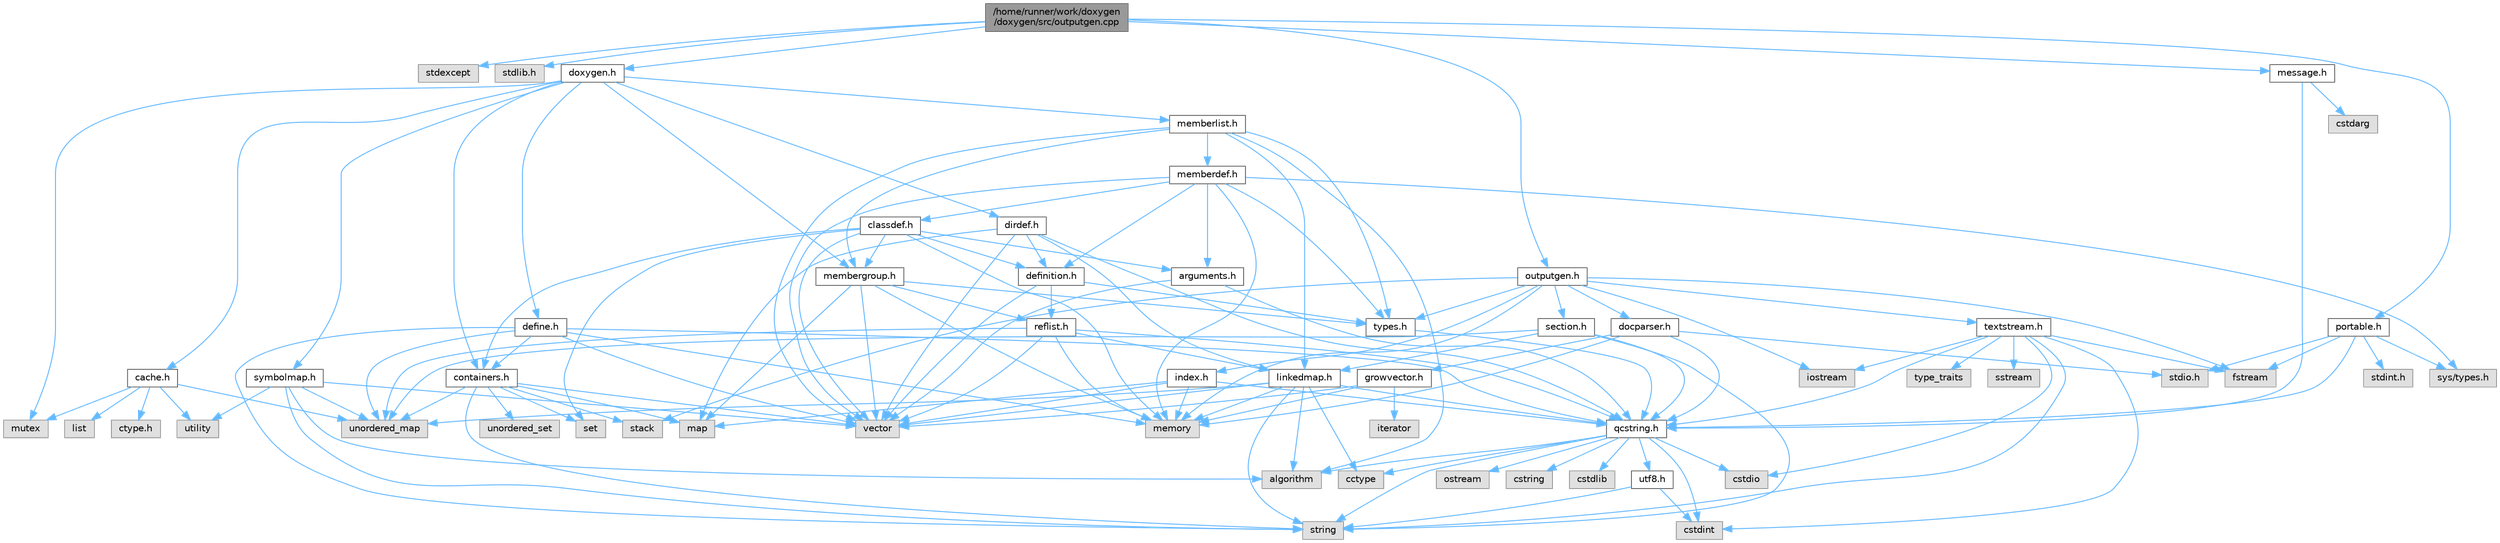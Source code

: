digraph "/home/runner/work/doxygen/doxygen/src/outputgen.cpp"
{
 // INTERACTIVE_SVG=YES
 // LATEX_PDF_SIZE
  bgcolor="transparent";
  edge [fontname=Helvetica,fontsize=10,labelfontname=Helvetica,labelfontsize=10];
  node [fontname=Helvetica,fontsize=10,shape=box,height=0.2,width=0.4];
  Node1 [id="Node000001",label="/home/runner/work/doxygen\l/doxygen/src/outputgen.cpp",height=0.2,width=0.4,color="gray40", fillcolor="grey60", style="filled", fontcolor="black"];
  Node1 -> Node2 [id="edge1_Node000001_Node000002",color="steelblue1",style="solid"];
  Node2 [id="Node000002",label="stdexcept",height=0.2,width=0.4,color="grey60", fillcolor="#E0E0E0", style="filled"];
  Node1 -> Node3 [id="edge2_Node000001_Node000003",color="steelblue1",style="solid"];
  Node3 [id="Node000003",label="stdlib.h",height=0.2,width=0.4,color="grey60", fillcolor="#E0E0E0", style="filled"];
  Node1 -> Node4 [id="edge3_Node000001_Node000004",color="steelblue1",style="solid"];
  Node4 [id="Node000004",label="doxygen.h",height=0.2,width=0.4,color="grey40", fillcolor="white", style="filled",URL="$d1/da1/doxygen_8h.html",tooltip=" "];
  Node4 -> Node5 [id="edge4_Node000004_Node000005",color="steelblue1",style="solid"];
  Node5 [id="Node000005",label="mutex",height=0.2,width=0.4,color="grey60", fillcolor="#E0E0E0", style="filled"];
  Node4 -> Node6 [id="edge5_Node000004_Node000006",color="steelblue1",style="solid"];
  Node6 [id="Node000006",label="containers.h",height=0.2,width=0.4,color="grey40", fillcolor="white", style="filled",URL="$d5/d75/containers_8h.html",tooltip=" "];
  Node6 -> Node7 [id="edge6_Node000006_Node000007",color="steelblue1",style="solid"];
  Node7 [id="Node000007",label="vector",height=0.2,width=0.4,color="grey60", fillcolor="#E0E0E0", style="filled"];
  Node6 -> Node8 [id="edge7_Node000006_Node000008",color="steelblue1",style="solid"];
  Node8 [id="Node000008",label="string",height=0.2,width=0.4,color="grey60", fillcolor="#E0E0E0", style="filled"];
  Node6 -> Node9 [id="edge8_Node000006_Node000009",color="steelblue1",style="solid"];
  Node9 [id="Node000009",label="set",height=0.2,width=0.4,color="grey60", fillcolor="#E0E0E0", style="filled"];
  Node6 -> Node10 [id="edge9_Node000006_Node000010",color="steelblue1",style="solid"];
  Node10 [id="Node000010",label="map",height=0.2,width=0.4,color="grey60", fillcolor="#E0E0E0", style="filled"];
  Node6 -> Node11 [id="edge10_Node000006_Node000011",color="steelblue1",style="solid"];
  Node11 [id="Node000011",label="unordered_set",height=0.2,width=0.4,color="grey60", fillcolor="#E0E0E0", style="filled"];
  Node6 -> Node12 [id="edge11_Node000006_Node000012",color="steelblue1",style="solid"];
  Node12 [id="Node000012",label="unordered_map",height=0.2,width=0.4,color="grey60", fillcolor="#E0E0E0", style="filled"];
  Node6 -> Node13 [id="edge12_Node000006_Node000013",color="steelblue1",style="solid"];
  Node13 [id="Node000013",label="stack",height=0.2,width=0.4,color="grey60", fillcolor="#E0E0E0", style="filled"];
  Node4 -> Node14 [id="edge13_Node000004_Node000014",color="steelblue1",style="solid"];
  Node14 [id="Node000014",label="membergroup.h",height=0.2,width=0.4,color="grey40", fillcolor="white", style="filled",URL="$d9/d11/membergroup_8h.html",tooltip=" "];
  Node14 -> Node7 [id="edge14_Node000014_Node000007",color="steelblue1",style="solid"];
  Node14 -> Node10 [id="edge15_Node000014_Node000010",color="steelblue1",style="solid"];
  Node14 -> Node15 [id="edge16_Node000014_Node000015",color="steelblue1",style="solid"];
  Node15 [id="Node000015",label="memory",height=0.2,width=0.4,color="grey60", fillcolor="#E0E0E0", style="filled"];
  Node14 -> Node16 [id="edge17_Node000014_Node000016",color="steelblue1",style="solid"];
  Node16 [id="Node000016",label="types.h",height=0.2,width=0.4,color="grey40", fillcolor="white", style="filled",URL="$d9/d49/types_8h.html",tooltip="This file contains a number of basic enums and types."];
  Node16 -> Node17 [id="edge18_Node000016_Node000017",color="steelblue1",style="solid"];
  Node17 [id="Node000017",label="qcstring.h",height=0.2,width=0.4,color="grey40", fillcolor="white", style="filled",URL="$d7/d5c/qcstring_8h.html",tooltip=" "];
  Node17 -> Node8 [id="edge19_Node000017_Node000008",color="steelblue1",style="solid"];
  Node17 -> Node18 [id="edge20_Node000017_Node000018",color="steelblue1",style="solid"];
  Node18 [id="Node000018",label="algorithm",height=0.2,width=0.4,color="grey60", fillcolor="#E0E0E0", style="filled"];
  Node17 -> Node19 [id="edge21_Node000017_Node000019",color="steelblue1",style="solid"];
  Node19 [id="Node000019",label="cctype",height=0.2,width=0.4,color="grey60", fillcolor="#E0E0E0", style="filled"];
  Node17 -> Node20 [id="edge22_Node000017_Node000020",color="steelblue1",style="solid"];
  Node20 [id="Node000020",label="cstring",height=0.2,width=0.4,color="grey60", fillcolor="#E0E0E0", style="filled"];
  Node17 -> Node21 [id="edge23_Node000017_Node000021",color="steelblue1",style="solid"];
  Node21 [id="Node000021",label="cstdio",height=0.2,width=0.4,color="grey60", fillcolor="#E0E0E0", style="filled"];
  Node17 -> Node22 [id="edge24_Node000017_Node000022",color="steelblue1",style="solid"];
  Node22 [id="Node000022",label="cstdlib",height=0.2,width=0.4,color="grey60", fillcolor="#E0E0E0", style="filled"];
  Node17 -> Node23 [id="edge25_Node000017_Node000023",color="steelblue1",style="solid"];
  Node23 [id="Node000023",label="cstdint",height=0.2,width=0.4,color="grey60", fillcolor="#E0E0E0", style="filled"];
  Node17 -> Node24 [id="edge26_Node000017_Node000024",color="steelblue1",style="solid"];
  Node24 [id="Node000024",label="ostream",height=0.2,width=0.4,color="grey60", fillcolor="#E0E0E0", style="filled"];
  Node17 -> Node25 [id="edge27_Node000017_Node000025",color="steelblue1",style="solid"];
  Node25 [id="Node000025",label="utf8.h",height=0.2,width=0.4,color="grey40", fillcolor="white", style="filled",URL="$db/d7c/utf8_8h.html",tooltip="Various UTF8 related helper functions."];
  Node25 -> Node23 [id="edge28_Node000025_Node000023",color="steelblue1",style="solid"];
  Node25 -> Node8 [id="edge29_Node000025_Node000008",color="steelblue1",style="solid"];
  Node14 -> Node26 [id="edge30_Node000014_Node000026",color="steelblue1",style="solid"];
  Node26 [id="Node000026",label="reflist.h",height=0.2,width=0.4,color="grey40", fillcolor="white", style="filled",URL="$d1/d02/reflist_8h.html",tooltip=" "];
  Node26 -> Node7 [id="edge31_Node000026_Node000007",color="steelblue1",style="solid"];
  Node26 -> Node12 [id="edge32_Node000026_Node000012",color="steelblue1",style="solid"];
  Node26 -> Node15 [id="edge33_Node000026_Node000015",color="steelblue1",style="solid"];
  Node26 -> Node17 [id="edge34_Node000026_Node000017",color="steelblue1",style="solid"];
  Node26 -> Node27 [id="edge35_Node000026_Node000027",color="steelblue1",style="solid"];
  Node27 [id="Node000027",label="linkedmap.h",height=0.2,width=0.4,color="grey40", fillcolor="white", style="filled",URL="$da/de1/linkedmap_8h.html",tooltip=" "];
  Node27 -> Node12 [id="edge36_Node000027_Node000012",color="steelblue1",style="solid"];
  Node27 -> Node7 [id="edge37_Node000027_Node000007",color="steelblue1",style="solid"];
  Node27 -> Node15 [id="edge38_Node000027_Node000015",color="steelblue1",style="solid"];
  Node27 -> Node8 [id="edge39_Node000027_Node000008",color="steelblue1",style="solid"];
  Node27 -> Node18 [id="edge40_Node000027_Node000018",color="steelblue1",style="solid"];
  Node27 -> Node19 [id="edge41_Node000027_Node000019",color="steelblue1",style="solid"];
  Node27 -> Node17 [id="edge42_Node000027_Node000017",color="steelblue1",style="solid"];
  Node4 -> Node28 [id="edge43_Node000004_Node000028",color="steelblue1",style="solid"];
  Node28 [id="Node000028",label="dirdef.h",height=0.2,width=0.4,color="grey40", fillcolor="white", style="filled",URL="$d6/d15/dirdef_8h.html",tooltip=" "];
  Node28 -> Node7 [id="edge44_Node000028_Node000007",color="steelblue1",style="solid"];
  Node28 -> Node10 [id="edge45_Node000028_Node000010",color="steelblue1",style="solid"];
  Node28 -> Node17 [id="edge46_Node000028_Node000017",color="steelblue1",style="solid"];
  Node28 -> Node27 [id="edge47_Node000028_Node000027",color="steelblue1",style="solid"];
  Node28 -> Node29 [id="edge48_Node000028_Node000029",color="steelblue1",style="solid"];
  Node29 [id="Node000029",label="definition.h",height=0.2,width=0.4,color="grey40", fillcolor="white", style="filled",URL="$df/da1/definition_8h.html",tooltip=" "];
  Node29 -> Node7 [id="edge49_Node000029_Node000007",color="steelblue1",style="solid"];
  Node29 -> Node16 [id="edge50_Node000029_Node000016",color="steelblue1",style="solid"];
  Node29 -> Node26 [id="edge51_Node000029_Node000026",color="steelblue1",style="solid"];
  Node4 -> Node30 [id="edge52_Node000004_Node000030",color="steelblue1",style="solid"];
  Node30 [id="Node000030",label="memberlist.h",height=0.2,width=0.4,color="grey40", fillcolor="white", style="filled",URL="$dd/d78/memberlist_8h.html",tooltip=" "];
  Node30 -> Node7 [id="edge53_Node000030_Node000007",color="steelblue1",style="solid"];
  Node30 -> Node18 [id="edge54_Node000030_Node000018",color="steelblue1",style="solid"];
  Node30 -> Node31 [id="edge55_Node000030_Node000031",color="steelblue1",style="solid"];
  Node31 [id="Node000031",label="memberdef.h",height=0.2,width=0.4,color="grey40", fillcolor="white", style="filled",URL="$d4/d46/memberdef_8h.html",tooltip=" "];
  Node31 -> Node7 [id="edge56_Node000031_Node000007",color="steelblue1",style="solid"];
  Node31 -> Node15 [id="edge57_Node000031_Node000015",color="steelblue1",style="solid"];
  Node31 -> Node32 [id="edge58_Node000031_Node000032",color="steelblue1",style="solid"];
  Node32 [id="Node000032",label="sys/types.h",height=0.2,width=0.4,color="grey60", fillcolor="#E0E0E0", style="filled"];
  Node31 -> Node16 [id="edge59_Node000031_Node000016",color="steelblue1",style="solid"];
  Node31 -> Node29 [id="edge60_Node000031_Node000029",color="steelblue1",style="solid"];
  Node31 -> Node33 [id="edge61_Node000031_Node000033",color="steelblue1",style="solid"];
  Node33 [id="Node000033",label="arguments.h",height=0.2,width=0.4,color="grey40", fillcolor="white", style="filled",URL="$df/d9b/arguments_8h.html",tooltip=" "];
  Node33 -> Node7 [id="edge62_Node000033_Node000007",color="steelblue1",style="solid"];
  Node33 -> Node17 [id="edge63_Node000033_Node000017",color="steelblue1",style="solid"];
  Node31 -> Node34 [id="edge64_Node000031_Node000034",color="steelblue1",style="solid"];
  Node34 [id="Node000034",label="classdef.h",height=0.2,width=0.4,color="grey40", fillcolor="white", style="filled",URL="$d1/da6/classdef_8h.html",tooltip=" "];
  Node34 -> Node15 [id="edge65_Node000034_Node000015",color="steelblue1",style="solid"];
  Node34 -> Node7 [id="edge66_Node000034_Node000007",color="steelblue1",style="solid"];
  Node34 -> Node9 [id="edge67_Node000034_Node000009",color="steelblue1",style="solid"];
  Node34 -> Node6 [id="edge68_Node000034_Node000006",color="steelblue1",style="solid"];
  Node34 -> Node29 [id="edge69_Node000034_Node000029",color="steelblue1",style="solid"];
  Node34 -> Node33 [id="edge70_Node000034_Node000033",color="steelblue1",style="solid"];
  Node34 -> Node14 [id="edge71_Node000034_Node000014",color="steelblue1",style="solid"];
  Node30 -> Node27 [id="edge72_Node000030_Node000027",color="steelblue1",style="solid"];
  Node30 -> Node16 [id="edge73_Node000030_Node000016",color="steelblue1",style="solid"];
  Node30 -> Node14 [id="edge74_Node000030_Node000014",color="steelblue1",style="solid"];
  Node4 -> Node35 [id="edge75_Node000004_Node000035",color="steelblue1",style="solid"];
  Node35 [id="Node000035",label="define.h",height=0.2,width=0.4,color="grey40", fillcolor="white", style="filled",URL="$df/d67/define_8h.html",tooltip=" "];
  Node35 -> Node7 [id="edge76_Node000035_Node000007",color="steelblue1",style="solid"];
  Node35 -> Node15 [id="edge77_Node000035_Node000015",color="steelblue1",style="solid"];
  Node35 -> Node8 [id="edge78_Node000035_Node000008",color="steelblue1",style="solid"];
  Node35 -> Node12 [id="edge79_Node000035_Node000012",color="steelblue1",style="solid"];
  Node35 -> Node17 [id="edge80_Node000035_Node000017",color="steelblue1",style="solid"];
  Node35 -> Node6 [id="edge81_Node000035_Node000006",color="steelblue1",style="solid"];
  Node4 -> Node36 [id="edge82_Node000004_Node000036",color="steelblue1",style="solid"];
  Node36 [id="Node000036",label="cache.h",height=0.2,width=0.4,color="grey40", fillcolor="white", style="filled",URL="$d3/d26/cache_8h.html",tooltip=" "];
  Node36 -> Node37 [id="edge83_Node000036_Node000037",color="steelblue1",style="solid"];
  Node37 [id="Node000037",label="list",height=0.2,width=0.4,color="grey60", fillcolor="#E0E0E0", style="filled"];
  Node36 -> Node12 [id="edge84_Node000036_Node000012",color="steelblue1",style="solid"];
  Node36 -> Node5 [id="edge85_Node000036_Node000005",color="steelblue1",style="solid"];
  Node36 -> Node38 [id="edge86_Node000036_Node000038",color="steelblue1",style="solid"];
  Node38 [id="Node000038",label="utility",height=0.2,width=0.4,color="grey60", fillcolor="#E0E0E0", style="filled"];
  Node36 -> Node39 [id="edge87_Node000036_Node000039",color="steelblue1",style="solid"];
  Node39 [id="Node000039",label="ctype.h",height=0.2,width=0.4,color="grey60", fillcolor="#E0E0E0", style="filled"];
  Node4 -> Node40 [id="edge88_Node000004_Node000040",color="steelblue1",style="solid"];
  Node40 [id="Node000040",label="symbolmap.h",height=0.2,width=0.4,color="grey40", fillcolor="white", style="filled",URL="$d7/ddd/symbolmap_8h.html",tooltip=" "];
  Node40 -> Node18 [id="edge89_Node000040_Node000018",color="steelblue1",style="solid"];
  Node40 -> Node12 [id="edge90_Node000040_Node000012",color="steelblue1",style="solid"];
  Node40 -> Node7 [id="edge91_Node000040_Node000007",color="steelblue1",style="solid"];
  Node40 -> Node8 [id="edge92_Node000040_Node000008",color="steelblue1",style="solid"];
  Node40 -> Node38 [id="edge93_Node000040_Node000038",color="steelblue1",style="solid"];
  Node1 -> Node41 [id="edge94_Node000001_Node000041",color="steelblue1",style="solid"];
  Node41 [id="Node000041",label="outputgen.h",height=0.2,width=0.4,color="grey40", fillcolor="white", style="filled",URL="$df/d06/outputgen_8h.html",tooltip=" "];
  Node41 -> Node15 [id="edge95_Node000041_Node000015",color="steelblue1",style="solid"];
  Node41 -> Node13 [id="edge96_Node000041_Node000013",color="steelblue1",style="solid"];
  Node41 -> Node42 [id="edge97_Node000041_Node000042",color="steelblue1",style="solid"];
  Node42 [id="Node000042",label="iostream",height=0.2,width=0.4,color="grey60", fillcolor="#E0E0E0", style="filled"];
  Node41 -> Node43 [id="edge98_Node000041_Node000043",color="steelblue1",style="solid"];
  Node43 [id="Node000043",label="fstream",height=0.2,width=0.4,color="grey60", fillcolor="#E0E0E0", style="filled"];
  Node41 -> Node16 [id="edge99_Node000041_Node000016",color="steelblue1",style="solid"];
  Node41 -> Node44 [id="edge100_Node000041_Node000044",color="steelblue1",style="solid"];
  Node44 [id="Node000044",label="index.h",height=0.2,width=0.4,color="grey40", fillcolor="white", style="filled",URL="$d1/db5/index_8h.html",tooltip=" "];
  Node44 -> Node15 [id="edge101_Node000044_Node000015",color="steelblue1",style="solid"];
  Node44 -> Node7 [id="edge102_Node000044_Node000007",color="steelblue1",style="solid"];
  Node44 -> Node10 [id="edge103_Node000044_Node000010",color="steelblue1",style="solid"];
  Node44 -> Node17 [id="edge104_Node000044_Node000017",color="steelblue1",style="solid"];
  Node41 -> Node45 [id="edge105_Node000041_Node000045",color="steelblue1",style="solid"];
  Node45 [id="Node000045",label="section.h",height=0.2,width=0.4,color="grey40", fillcolor="white", style="filled",URL="$d1/d2a/section_8h.html",tooltip=" "];
  Node45 -> Node8 [id="edge106_Node000045_Node000008",color="steelblue1",style="solid"];
  Node45 -> Node12 [id="edge107_Node000045_Node000012",color="steelblue1",style="solid"];
  Node45 -> Node17 [id="edge108_Node000045_Node000017",color="steelblue1",style="solid"];
  Node45 -> Node27 [id="edge109_Node000045_Node000027",color="steelblue1",style="solid"];
  Node41 -> Node46 [id="edge110_Node000041_Node000046",color="steelblue1",style="solid"];
  Node46 [id="Node000046",label="textstream.h",height=0.2,width=0.4,color="grey40", fillcolor="white", style="filled",URL="$d4/d7d/textstream_8h.html",tooltip=" "];
  Node46 -> Node8 [id="edge111_Node000046_Node000008",color="steelblue1",style="solid"];
  Node46 -> Node42 [id="edge112_Node000046_Node000042",color="steelblue1",style="solid"];
  Node46 -> Node47 [id="edge113_Node000046_Node000047",color="steelblue1",style="solid"];
  Node47 [id="Node000047",label="sstream",height=0.2,width=0.4,color="grey60", fillcolor="#E0E0E0", style="filled"];
  Node46 -> Node23 [id="edge114_Node000046_Node000023",color="steelblue1",style="solid"];
  Node46 -> Node21 [id="edge115_Node000046_Node000021",color="steelblue1",style="solid"];
  Node46 -> Node43 [id="edge116_Node000046_Node000043",color="steelblue1",style="solid"];
  Node46 -> Node48 [id="edge117_Node000046_Node000048",color="steelblue1",style="solid"];
  Node48 [id="Node000048",label="type_traits",height=0.2,width=0.4,color="grey60", fillcolor="#E0E0E0", style="filled"];
  Node46 -> Node17 [id="edge118_Node000046_Node000017",color="steelblue1",style="solid"];
  Node41 -> Node49 [id="edge119_Node000041_Node000049",color="steelblue1",style="solid"];
  Node49 [id="Node000049",label="docparser.h",height=0.2,width=0.4,color="grey40", fillcolor="white", style="filled",URL="$de/d9c/docparser_8h.html",tooltip=" "];
  Node49 -> Node50 [id="edge120_Node000049_Node000050",color="steelblue1",style="solid"];
  Node50 [id="Node000050",label="stdio.h",height=0.2,width=0.4,color="grey60", fillcolor="#E0E0E0", style="filled"];
  Node49 -> Node15 [id="edge121_Node000049_Node000015",color="steelblue1",style="solid"];
  Node49 -> Node17 [id="edge122_Node000049_Node000017",color="steelblue1",style="solid"];
  Node49 -> Node51 [id="edge123_Node000049_Node000051",color="steelblue1",style="solid"];
  Node51 [id="Node000051",label="growvector.h",height=0.2,width=0.4,color="grey40", fillcolor="white", style="filled",URL="$d7/d50/growvector_8h.html",tooltip=" "];
  Node51 -> Node7 [id="edge124_Node000051_Node000007",color="steelblue1",style="solid"];
  Node51 -> Node15 [id="edge125_Node000051_Node000015",color="steelblue1",style="solid"];
  Node51 -> Node52 [id="edge126_Node000051_Node000052",color="steelblue1",style="solid"];
  Node52 [id="Node000052",label="iterator",height=0.2,width=0.4,color="grey60", fillcolor="#E0E0E0", style="filled"];
  Node1 -> Node53 [id="edge127_Node000001_Node000053",color="steelblue1",style="solid"];
  Node53 [id="Node000053",label="message.h",height=0.2,width=0.4,color="grey40", fillcolor="white", style="filled",URL="$d2/d0d/message_8h.html",tooltip=" "];
  Node53 -> Node54 [id="edge128_Node000053_Node000054",color="steelblue1",style="solid"];
  Node54 [id="Node000054",label="cstdarg",height=0.2,width=0.4,color="grey60", fillcolor="#E0E0E0", style="filled"];
  Node53 -> Node17 [id="edge129_Node000053_Node000017",color="steelblue1",style="solid"];
  Node1 -> Node55 [id="edge130_Node000001_Node000055",color="steelblue1",style="solid"];
  Node55 [id="Node000055",label="portable.h",height=0.2,width=0.4,color="grey40", fillcolor="white", style="filled",URL="$d2/de2/portable_8h.html",tooltip="Portable versions of functions that are platform dependent."];
  Node55 -> Node50 [id="edge131_Node000055_Node000050",color="steelblue1",style="solid"];
  Node55 -> Node32 [id="edge132_Node000055_Node000032",color="steelblue1",style="solid"];
  Node55 -> Node56 [id="edge133_Node000055_Node000056",color="steelblue1",style="solid"];
  Node56 [id="Node000056",label="stdint.h",height=0.2,width=0.4,color="grey60", fillcolor="#E0E0E0", style="filled"];
  Node55 -> Node43 [id="edge134_Node000055_Node000043",color="steelblue1",style="solid"];
  Node55 -> Node17 [id="edge135_Node000055_Node000017",color="steelblue1",style="solid"];
}
